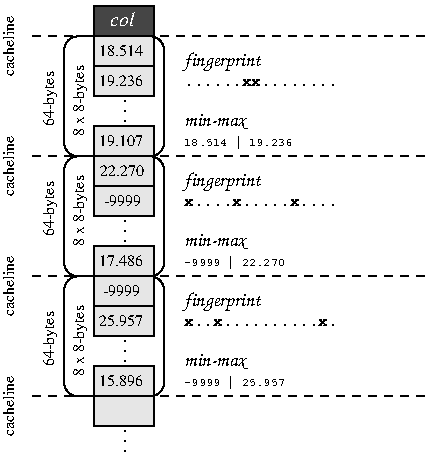 #FIG 3.2  Produced by xfig version 3.2.5b
Landscape
Center
Inches
Letter  
100.00
Single
-2
1200 2
0 32 #9c0000
0 33 #8c8c8c
0 34 #8c8c8c
0 35 #424242
0 36 #8c8c8c
0 37 #424242
0 38 #8c8c8c
0 39 #424242
0 40 #8c8c8c
0 41 #424242
0 42 #8c8c8c
0 43 #424242
0 44 #c2c2c2
0 45 #6e6e6e
0 46 #444444
0 47 #8e8f8e
0 48 #717171
0 49 #aeaeae
0 50 #333333
0 51 #949395
0 52 #747075
0 53 #555555
0 54 #b3b3b3
0 55 #c3c3c3
0 56 #6d6d6d
0 57 #454545
0 58 #8e8e8e
0 59 #c6b797
0 60 #eff8ff
0 61 #dccba6
0 62 #404040
0 63 #808080
0 64 #c0c0c0
0 65 #e0e0e0
0 66 #aaaaaa
0 67 #c7c3c7
0 68 #565151
0 69 #d7d7d7
0 70 #85807d
0 71 #d2d2d2
0 72 #3a3a3a
0 73 #4573aa
0 74 #7b79a5
0 75 #73758c
0 76 #f7f7f7
0 77 #635dce
0 78 #bebebe
0 79 #515151
0 80 #e7e3e7
0 81 #000049
0 82 #797979
0 83 #303430
0 84 #414141
0 85 #c7b696
0 86 #414541
0 87 #dd9d93
0 88 #f1ece0
0 89 #e2c8a8
0 90 #e1e1e1
0 91 #ededed
0 92 #da7a1a
0 93 #f1e41a
0 94 #887dc2
0 95 #b0a193
0 96 #837cdd
0 97 #d6d6d6
0 98 #8c8ca5
0 99 #4a4a4a
0 100 #8c6b6b
0 101 #5a5a5a
0 102 #636363
0 103 #b79b73
0 104 #4193ff
0 105 #bf703b
0 106 #db7700
0 107 #dab800
0 108 #006400
0 109 #5a6b3b
0 110 #d3d3d3
0 111 #8e8ea4
0 112 #f3b95d
0 113 #89996b
0 114 #646464
0 115 #b7e6ff
0 116 #86c0ec
0 117 #bdbdbd
0 118 #d39552
0 119 #98d2fe
0 120 #616161
0 121 #aeb2ae
0 122 #ff9a00
0 123 #8c9c6b
0 124 #f76b00
0 125 #5a6b39
0 126 #8c9c6b
0 127 #8c9c7b
0 128 #184a18
0 129 #adadad
0 130 #f7bd5a
0 131 #636b9c
0 132 #de0000
0 133 #adadad
0 134 #f7bd5a
0 135 #adadad
0 136 #f7bd5a
0 137 #636b9c
0 138 #526b29
0 139 #949494
0 140 #006300
0 141 #00634a
0 142 #7b844a
0 143 #e7bd7b
0 144 #a5b5c6
0 145 #6b6b94
0 146 #846b6b
0 147 #529c4a
0 148 #d6e7e7
0 149 #526363
0 150 #186b4a
0 151 #9ca5b5
0 152 #ff9400
0 153 #ff9400
0 154 #00634a
0 155 #7b844a
0 156 #63737b
0 157 #e7bd7b
0 158 #184a18
0 159 #f7bd5a
0 160 #000000
0 161 #f73829
0 162 #000000
0 163 #ffff52
0 164 #52794a
0 165 #639a5a
0 166 #c66142
0 167 #e76942
0 168 #ff7952
0 169 #dedede
0 170 #f3eed3
0 171 #f5ae5d
0 172 #95ce99
0 173 #b5157d
0 174 #eeeeee
0 175 #848484
0 176 #7b7b7b
0 177 #005a00
0 178 #e77373
0 179 #ffcb31
0 180 #29794a
0 181 #de2821
0 182 #2159c6
0 183 #f8f8f8
0 184 #e6e6e6
0 185 #21845a
0 186 #c9c9c9
0 187 #dfd8df
0 188 #f7f3f7
2 4 0 1 0 7 50 -1 -1 0.000 0 0 7 0 0 5
	 1650 1425 1650 525 900 525 900 1425 1650 1425
2 1 1 1 0 7 50 -1 -1 4.000 0 0 -1 0 0 2
	 3600 525 600 525
2 1 1 1 0 7 50 -1 -1 4.000 0 0 -1 0 0 2
	 3600 1425 600 1425
2 4 0 1 0 7 50 -1 -1 0.000 0 0 7 0 0 5
	 1650 2325 1650 1425 900 1425 900 2325 1650 2325
2 1 1 1 0 7 50 -1 -1 4.000 0 0 -1 0 0 2
	 3600 2325 600 2325
2 1 1 1 0 7 50 -1 -1 4.000 0 0 -1 0 0 2
	 3600 3225 600 3225
2 1 0 1 0 7 50 -1 -1 0.000 0 0 -1 0 0 2
	 1125 1650 1575 1650
2 4 0 1 0 -1 51 -1 -1 0.000 0 0 7 0 0 5
	 1650 3225 900 3225 900 2325 1650 2325 1650 3225
2 1 0 1 0 188 50 -1 20 0.000 0 0 -1 0 0 2
	 1125 2550 1575 2550
2 1 0 1 0 7 50 -1 -1 0.000 0 0 -1 0 0 2
	 1125 750 1575 750
2 2 0 1 0 184 51 -1 20 0.000 0 0 -1 0 0 5
	 1125 2325 1575 2325 1575 2775 1125 2775 1125 2325
2 2 0 1 0 184 51 -1 20 0.000 0 0 -1 0 0 5
	 1125 2100 1575 2100 1575 2325 1125 2325 1125 2100
2 2 0 1 0 184 51 -1 20 0.000 0 0 -1 0 0 5
	 1125 3225 1575 3225 1575 3450 1125 3450 1125 3225
2 2 0 1 0 184 50 -1 20 0.000 0 0 -1 0 0 5
	 1125 3000 1575 3000 1575 3225 1125 3225 1125 3000
2 2 0 1 0 184 51 -1 20 0.000 0 0 7 0 0 5
	 1125 1425 1575 1425 1575 1875 1125 1875 1125 1425
2 2 0 1 0 184 51 -1 20 0.000 0 0 7 0 0 5
	 1125 1200 1575 1200 1575 1425 1125 1425 1125 1200
2 2 0 1 0 184 51 -1 20 0.000 0 0 7 0 0 5
	 1125 525 1575 525 1575 975 1125 975 1125 525
2 2 0 1 0 57 50 -1 20 0.000 0 0 -1 0 0 5
	 1125 300 1575 300 1575 525 1125 525 1125 300
4 0 0 50 -1 0 8 1.5708 4 90 540 525 1725 cacheline\001
4 0 0 50 -1 0 8 1.5708 4 135 510 825 1200 64-bytes\001
4 0 0 50 -1 0 8 1.5708 4 135 510 825 2025 64-bytes\001
4 0 0 50 -1 0 8 1.5708 4 135 510 825 3000 64-bytes\001
4 0 0 50 -1 0 8 1.5708 4 90 540 525 2625 cacheline\001
4 0 0 50 -1 0 8 1.5708 4 90 540 525 3525 cacheline\001
4 0 0 50 -1 0 8 1.5708 4 90 540 525 825 cacheline\001
4 0 0 50 -1 0 8 1.5708 4 120 645 1050 3075 8 x 8-bytes\001
4 0 0 50 -1 0 8 1.5708 4 120 645 1050 2100 8 x 8-bytes\001
4 0 0 50 -1 0 8 1.5708 4 120 645 1050 1275 8 x 8-bytes\001
4 0 0 50 -1 14 8 4.7124 4 15 225 1350 975 ...\001
4 0 0 50 -1 14 8 4.7124 4 15 225 1350 1875 ...\001
4 0 0 50 -1 14 8 4.7124 4 15 225 1350 2775 ...\001
4 0 0 50 -1 14 8 4.7124 4 15 225 1350 3450 ...\001
4 0 7 50 -1 1 10 0.0000 4 105 210 1245 450 col\001
4 0 0 50 -1 33 10 0.0000 4 165 645 1800 2550 fingerprint\001
4 0 0 50 -1 33 10 0.0000 4 120 525 1800 3000 min-max\001
4 0 0 50 -1 33 10 0.0000 4 165 645 1800 1650 fingerprint\001
4 0 0 50 -1 33 10 0.0000 4 120 525 1800 2100 min-max\001
4 0 0 50 -1 33 10 0.0000 4 165 645 1800 750 fingerprint\001
4 0 0 50 -1 33 10 0.0000 4 120 525 1800 1200 min-max\001
4 0 0 50 -1 0 8 0.0000 4 90 345 1200 1800 -9999\001
4 0 0 50 -1 0 8 0.0000 4 90 405 1160 675 18.514\001
4 0 0 50 -1 0 8 0.0000 4 105 405 1165 900 19.236\001
4 0 0 50 -1 0 8 0.0000 4 90 405 1165 1350 19.107\001
4 0 0 50 -1 0 8 0.0000 4 90 405 1170 1575 22.270\001
4 0 0 50 -1 0 8 0.0000 4 105 405 1160 2250 17.486\001
4 0 0 50 -1 0 8 0.0000 4 90 345 1190 2475 -9999\001
4 0 0 50 -1 0 8 0.0000 4 90 405 1165 2700 25.957\001
4 0 0 50 -1 0 8 0.0000 4 105 405 1160 3150 15.896\001
4 0 0 50 -1 12 6 0.0000 4 75 900 1800 1350 18.514 | 19.236\001
4 0 0 50 -1 14 8 0.0000 4 60 1200 1800 900 ......xx........\001
4 0 0 50 -1 12 6 0.0000 4 75 840 1800 2250 -9999 | 22.270\001
4 0 0 50 -1 14 8 0.0000 4 60 1200 1800 1800 x....x.....x....\001
4 0 0 50 -1 12 6 0.0000 4 75 840 1800 3150 -9999 | 25.957\001
4 0 0 50 -1 14 8 0.0000 4 60 1200 1800 2700 x..x..........x.\001
